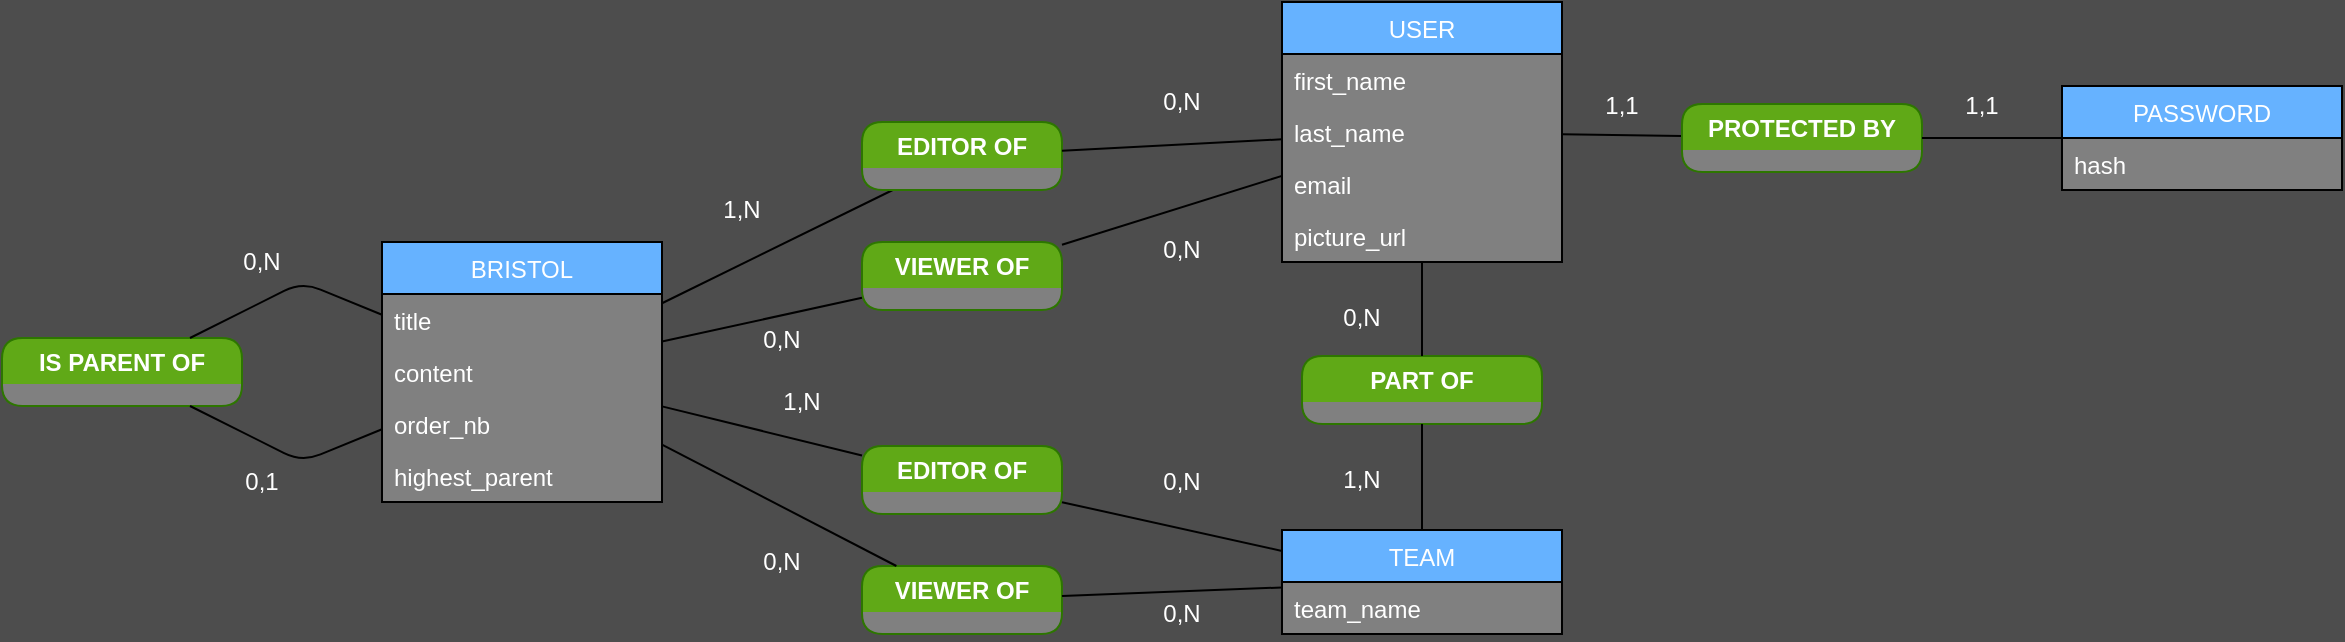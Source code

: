 <mxfile>
    <diagram id="UhXqhaLdDnmHX48v7SjW" name="Page-1">
        <mxGraphModel dx="1670" dy="716" grid="1" gridSize="10" guides="1" tooltips="1" connect="1" arrows="1" fold="1" page="1" pageScale="1" pageWidth="3300" pageHeight="4681" background="#4D4D4D" math="0" shadow="0">
            <root>
                <mxCell id="0"/>
                <mxCell id="1" parent="0"/>
                <mxCell id="2" value="BRISTOL" style="swimlane;fontStyle=0;childLayout=stackLayout;horizontal=1;startSize=26;horizontalStack=0;resizeParent=1;resizeParentMax=0;resizeLast=0;collapsible=1;marginBottom=0;fillColor=#66B2FF;swimlaneFillColor=#808080;fontColor=#FFFFFF;" parent="1" vertex="1">
                    <mxGeometry x="320" y="220" width="140" height="130" as="geometry"/>
                </mxCell>
                <mxCell id="3" value="title" style="text;strokeColor=none;fillColor=none;align=left;verticalAlign=top;spacingLeft=4;spacingRight=4;overflow=hidden;rotatable=0;points=[[0,0.5],[1,0.5]];portConstraint=eastwest;fontColor=#FFFFFF;" parent="2" vertex="1">
                    <mxGeometry y="26" width="140" height="26" as="geometry"/>
                </mxCell>
                <mxCell id="4" value="content" style="text;strokeColor=none;fillColor=none;align=left;verticalAlign=top;spacingLeft=4;spacingRight=4;overflow=hidden;rotatable=0;points=[[0,0.5],[1,0.5]];portConstraint=eastwest;fontColor=#FFFFFF;" parent="2" vertex="1">
                    <mxGeometry y="52" width="140" height="26" as="geometry"/>
                </mxCell>
                <mxCell id="45" value="order_nb" style="text;strokeColor=none;fillColor=none;align=left;verticalAlign=top;spacingLeft=4;spacingRight=4;overflow=hidden;rotatable=0;points=[[0,0.5],[1,0.5]];portConstraint=eastwest;fontColor=#FFFFFF;" parent="2" vertex="1">
                    <mxGeometry y="78" width="140" height="26" as="geometry"/>
                </mxCell>
                <mxCell id="88" value="highest_parent" style="text;strokeColor=none;fillColor=none;align=left;verticalAlign=top;spacingLeft=4;spacingRight=4;overflow=hidden;rotatable=0;points=[[0,0.5],[1,0.5]];portConstraint=eastwest;fontColor=#FFFFFF;" vertex="1" parent="2">
                    <mxGeometry y="104" width="140" height="26" as="geometry"/>
                </mxCell>
                <mxCell id="6" value="PASSWORD" style="swimlane;fontStyle=0;childLayout=stackLayout;horizontal=1;startSize=26;horizontalStack=0;resizeParent=1;resizeParentMax=0;resizeLast=0;collapsible=1;marginBottom=0;fillColor=#66B2FF;swimlaneFillColor=#808080;fontColor=#FFFFFF;" parent="1" vertex="1">
                    <mxGeometry x="1160" y="142" width="140" height="52" as="geometry"/>
                </mxCell>
                <mxCell id="7" value="hash" style="text;strokeColor=none;fillColor=none;align=left;verticalAlign=top;spacingLeft=4;spacingRight=4;overflow=hidden;rotatable=0;points=[[0,0.5],[1,0.5]];portConstraint=eastwest;fontColor=#FFFFFF;" parent="6" vertex="1">
                    <mxGeometry y="26" width="140" height="26" as="geometry"/>
                </mxCell>
                <mxCell id="10" value="USER" style="swimlane;fontStyle=0;childLayout=stackLayout;horizontal=1;startSize=26;horizontalStack=0;resizeParent=1;resizeParentMax=0;resizeLast=0;collapsible=1;marginBottom=0;fillColor=#66B2FF;swimlaneFillColor=#808080;fontColor=#FFFFFF;" parent="1" vertex="1">
                    <mxGeometry x="770" y="100" width="140" height="130" as="geometry"/>
                </mxCell>
                <mxCell id="11" value="first_name" style="text;strokeColor=none;fillColor=none;align=left;verticalAlign=top;spacingLeft=4;spacingRight=4;overflow=hidden;rotatable=0;points=[[0,0.5],[1,0.5]];portConstraint=eastwest;fontColor=#FFFFFF;" parent="10" vertex="1">
                    <mxGeometry y="26" width="140" height="26" as="geometry"/>
                </mxCell>
                <mxCell id="12" value="last_name" style="text;strokeColor=none;fillColor=none;align=left;verticalAlign=top;spacingLeft=4;spacingRight=4;overflow=hidden;rotatable=0;points=[[0,0.5],[1,0.5]];portConstraint=eastwest;fontColor=#FFFFFF;" parent="10" vertex="1">
                    <mxGeometry y="52" width="140" height="26" as="geometry"/>
                </mxCell>
                <mxCell id="13" value="email" style="text;strokeColor=none;fillColor=none;align=left;verticalAlign=top;spacingLeft=4;spacingRight=4;overflow=hidden;rotatable=0;points=[[0,0.5],[1,0.5]];portConstraint=eastwest;fontColor=#FFFFFF;" parent="10" vertex="1">
                    <mxGeometry y="78" width="140" height="26" as="geometry"/>
                </mxCell>
                <mxCell id="86" value="picture_url" style="text;strokeColor=none;fillColor=none;align=left;verticalAlign=top;spacingLeft=4;spacingRight=4;overflow=hidden;rotatable=0;points=[[0,0.5],[1,0.5]];portConstraint=eastwest;fontColor=#FFFFFF;" parent="10" vertex="1">
                    <mxGeometry y="104" width="140" height="26" as="geometry"/>
                </mxCell>
                <mxCell id="14" value="" style="endArrow=none;html=1;fontColor=#FFFFFF;" parent="1" source="33" target="10" edge="1">
                    <mxGeometry width="50" height="50" relative="1" as="geometry">
                        <mxPoint x="810" y="400" as="sourcePoint"/>
                        <mxPoint x="860" y="350" as="targetPoint"/>
                    </mxGeometry>
                </mxCell>
                <mxCell id="15" value="" style="endArrow=none;html=1;fontColor=#FFFFFF;" parent="1" source="25" target="2" edge="1">
                    <mxGeometry width="50" height="50" relative="1" as="geometry">
                        <mxPoint x="620" y="437" as="sourcePoint"/>
                        <mxPoint x="620" y="335" as="targetPoint"/>
                    </mxGeometry>
                </mxCell>
                <mxCell id="25" value="EDITOR OF" style="swimlane;fillColor=#60a917;strokeColor=#2D7600;rounded=1;swimlaneLine=0;swimlaneFillColor=#808080;fontColor=#FFFFFF;" parent="1" vertex="1">
                    <mxGeometry x="560" y="160" width="100" height="34" as="geometry"/>
                </mxCell>
                <mxCell id="26" value="" style="endArrow=none;html=1;fontColor=#FFFFFF;" parent="1" source="10" target="25" edge="1">
                    <mxGeometry width="50" height="50" relative="1" as="geometry">
                        <mxPoint x="530" y="281.364" as="sourcePoint"/>
                        <mxPoint x="460.0" y="281.682" as="targetPoint"/>
                    </mxGeometry>
                </mxCell>
                <mxCell id="33" value="PROTECTED BY" style="swimlane;fillColor=#60a917;strokeColor=#2D7600;rounded=1;swimlaneLine=0;swimlaneFillColor=#808080;fontColor=#FFFFFF;" parent="1" vertex="1">
                    <mxGeometry x="970" y="151" width="120" height="34" as="geometry"/>
                </mxCell>
                <mxCell id="34" value="" style="endArrow=none;html=1;fontColor=#FFFFFF;" parent="1" source="33" target="6" edge="1">
                    <mxGeometry width="50" height="50" relative="1" as="geometry">
                        <mxPoint x="850.0" y="286.0" as="sourcePoint"/>
                        <mxPoint x="850.0" y="240" as="targetPoint"/>
                    </mxGeometry>
                </mxCell>
                <mxCell id="46" value="0,N" style="text;html=1;strokeColor=none;fillColor=none;align=center;verticalAlign=middle;whiteSpace=wrap;rounded=0;fontColor=#FFFFFF;" parent="1" vertex="1">
                    <mxGeometry x="700" y="140" width="40" height="20" as="geometry"/>
                </mxCell>
                <mxCell id="47" value="1,N" style="text;html=1;strokeColor=none;fillColor=none;align=center;verticalAlign=middle;whiteSpace=wrap;rounded=0;fontColor=#FFFFFF;" parent="1" vertex="1">
                    <mxGeometry x="480" y="194" width="40" height="20" as="geometry"/>
                </mxCell>
                <mxCell id="58" value="1,1" style="text;html=1;strokeColor=none;fillColor=none;align=center;verticalAlign=middle;whiteSpace=wrap;rounded=0;fontColor=#FFFFFF;" parent="1" vertex="1">
                    <mxGeometry x="920" y="142" width="40" height="20" as="geometry"/>
                </mxCell>
                <mxCell id="59" value="1,1" style="text;html=1;strokeColor=none;fillColor=none;align=center;verticalAlign=middle;whiteSpace=wrap;rounded=0;fontColor=#FFFFFF;" parent="1" vertex="1">
                    <mxGeometry x="1100" y="142" width="40" height="20" as="geometry"/>
                </mxCell>
                <mxCell id="79" value="VIEWER OF" style="swimlane;fillColor=#60a917;strokeColor=#2D7600;rounded=1;swimlaneLine=0;swimlaneFillColor=#808080;fontColor=#FFFFFF;startSize=23;" parent="1" vertex="1">
                    <mxGeometry x="560" y="220" width="100" height="34" as="geometry"/>
                </mxCell>
                <mxCell id="80" value="" style="endArrow=none;html=1;fontColor=#FFFFFF;" parent="1" source="79" target="2" edge="1">
                    <mxGeometry width="50" height="50" relative="1" as="geometry">
                        <mxPoint x="560" y="262.952" as="sourcePoint"/>
                        <mxPoint x="470.0" y="273.667" as="targetPoint"/>
                    </mxGeometry>
                </mxCell>
                <mxCell id="81" value="" style="endArrow=none;html=1;fontColor=#FFFFFF;" parent="1" source="10" target="79" edge="1">
                    <mxGeometry width="50" height="50" relative="1" as="geometry">
                        <mxPoint x="560" y="308.667" as="sourcePoint"/>
                        <mxPoint x="470.0" y="293.667" as="targetPoint"/>
                    </mxGeometry>
                </mxCell>
                <mxCell id="82" value="0,N" style="text;html=1;strokeColor=none;fillColor=none;align=center;verticalAlign=middle;whiteSpace=wrap;rounded=0;fontColor=#FFFFFF;" parent="1" vertex="1">
                    <mxGeometry x="700" y="214" width="40" height="20" as="geometry"/>
                </mxCell>
                <mxCell id="83" value="0,N" style="text;html=1;strokeColor=none;fillColor=none;align=center;verticalAlign=middle;whiteSpace=wrap;rounded=0;fontColor=#FFFFFF;" parent="1" vertex="1">
                    <mxGeometry x="500" y="259" width="40" height="20" as="geometry"/>
                </mxCell>
                <mxCell id="90" value="IS PARENT OF" style="swimlane;fillColor=#60a917;strokeColor=#2D7600;rounded=1;swimlaneLine=0;swimlaneFillColor=#808080;fontColor=#FFFFFF;startSize=23;" vertex="1" parent="1">
                    <mxGeometry x="130" y="268" width="120" height="34" as="geometry"/>
                </mxCell>
                <mxCell id="91" value="" style="endArrow=none;html=1;fontColor=#FFFFFF;" edge="1" parent="1" source="2" target="90">
                    <mxGeometry width="50" height="50" relative="1" as="geometry">
                        <mxPoint x="580" y="265.261" as="sourcePoint"/>
                        <mxPoint x="470" y="283.435" as="targetPoint"/>
                        <Array as="points">
                            <mxPoint x="280" y="240"/>
                        </Array>
                    </mxGeometry>
                </mxCell>
                <mxCell id="92" value="" style="endArrow=none;html=1;fontColor=#FFFFFF;" edge="1" parent="1" source="2" target="90">
                    <mxGeometry width="50" height="50" relative="1" as="geometry">
                        <mxPoint x="330" y="260" as="sourcePoint"/>
                        <mxPoint x="227.818" y="278" as="targetPoint"/>
                        <Array as="points">
                            <mxPoint x="280" y="330"/>
                        </Array>
                    </mxGeometry>
                </mxCell>
                <mxCell id="93" value="0,1" style="text;html=1;strokeColor=none;fillColor=none;align=center;verticalAlign=middle;whiteSpace=wrap;rounded=0;fontColor=#FFFFFF;" vertex="1" parent="1">
                    <mxGeometry x="240" y="330" width="40" height="20" as="geometry"/>
                </mxCell>
                <mxCell id="94" value="0,N" style="text;html=1;strokeColor=none;fillColor=none;align=center;verticalAlign=middle;whiteSpace=wrap;rounded=0;fontColor=#FFFFFF;" vertex="1" parent="1">
                    <mxGeometry x="240" y="220" width="40" height="20" as="geometry"/>
                </mxCell>
                <mxCell id="95" value="TEAM" style="swimlane;fontStyle=0;childLayout=stackLayout;horizontal=1;startSize=26;horizontalStack=0;resizeParent=1;resizeParentMax=0;resizeLast=0;collapsible=1;marginBottom=0;fillColor=#66B2FF;swimlaneFillColor=#808080;fontColor=#FFFFFF;" vertex="1" parent="1">
                    <mxGeometry x="770" y="364" width="140" height="52" as="geometry"/>
                </mxCell>
                <mxCell id="96" value="team_name" style="text;strokeColor=none;fillColor=none;align=left;verticalAlign=top;spacingLeft=4;spacingRight=4;overflow=hidden;rotatable=0;points=[[0,0.5],[1,0.5]];portConstraint=eastwest;fontColor=#FFFFFF;" vertex="1" parent="95">
                    <mxGeometry y="26" width="140" height="26" as="geometry"/>
                </mxCell>
                <mxCell id="100" value="EDITOR OF" style="swimlane;fillColor=#60a917;strokeColor=#2D7600;rounded=1;swimlaneLine=0;swimlaneFillColor=#808080;fontColor=#FFFFFF;" vertex="1" parent="1">
                    <mxGeometry x="560" y="322" width="100" height="34" as="geometry"/>
                </mxCell>
                <mxCell id="101" value="VIEWER OF" style="swimlane;fillColor=#60a917;strokeColor=#2D7600;rounded=1;swimlaneLine=0;swimlaneFillColor=#808080;fontColor=#FFFFFF;startSize=23;" vertex="1" parent="1">
                    <mxGeometry x="560" y="382" width="100" height="34" as="geometry"/>
                </mxCell>
                <mxCell id="102" value="0,N" style="text;html=1;strokeColor=none;fillColor=none;align=center;verticalAlign=middle;whiteSpace=wrap;rounded=0;fontColor=#FFFFFF;" vertex="1" parent="1">
                    <mxGeometry x="700" y="396" width="40" height="20" as="geometry"/>
                </mxCell>
                <mxCell id="103" value="0,N" style="text;html=1;strokeColor=none;fillColor=none;align=center;verticalAlign=middle;whiteSpace=wrap;rounded=0;fontColor=#FFFFFF;" vertex="1" parent="1">
                    <mxGeometry x="700" y="330" width="40" height="20" as="geometry"/>
                </mxCell>
                <mxCell id="104" value="1,N" style="text;html=1;strokeColor=none;fillColor=none;align=center;verticalAlign=middle;whiteSpace=wrap;rounded=0;fontColor=#FFFFFF;" vertex="1" parent="1">
                    <mxGeometry x="510" y="290" width="40" height="20" as="geometry"/>
                </mxCell>
                <mxCell id="105" value="0,N" style="text;html=1;strokeColor=none;fillColor=none;align=center;verticalAlign=middle;whiteSpace=wrap;rounded=0;fontColor=#FFFFFF;" vertex="1" parent="1">
                    <mxGeometry x="500" y="370" width="40" height="20" as="geometry"/>
                </mxCell>
                <mxCell id="106" value="" style="endArrow=none;html=1;fontColor=#FFFFFF;" edge="1" parent="1" source="95" target="100">
                    <mxGeometry width="50" height="50" relative="1" as="geometry">
                        <mxPoint x="780" y="196.913" as="sourcePoint"/>
                        <mxPoint x="674.306" y="230" as="targetPoint"/>
                    </mxGeometry>
                </mxCell>
                <mxCell id="107" value="" style="endArrow=none;html=1;fontColor=#FFFFFF;" edge="1" parent="1" source="100" target="2">
                    <mxGeometry width="50" height="50" relative="1" as="geometry">
                        <mxPoint x="780" y="383.783" as="sourcePoint"/>
                        <mxPoint x="670" y="359.87" as="targetPoint"/>
                    </mxGeometry>
                </mxCell>
                <mxCell id="108" value="" style="endArrow=none;html=1;fontColor=#FFFFFF;" edge="1" parent="1" source="95" target="101">
                    <mxGeometry width="50" height="50" relative="1" as="geometry">
                        <mxPoint x="780" y="383.783" as="sourcePoint"/>
                        <mxPoint x="670" y="359.87" as="targetPoint"/>
                    </mxGeometry>
                </mxCell>
                <mxCell id="109" value="" style="endArrow=none;html=1;fontColor=#FFFFFF;" edge="1" parent="1" source="101" target="2">
                    <mxGeometry width="50" height="50" relative="1" as="geometry">
                        <mxPoint x="780" y="402.043" as="sourcePoint"/>
                        <mxPoint x="680" y="406.391" as="targetPoint"/>
                    </mxGeometry>
                </mxCell>
                <mxCell id="110" value="PART OF" style="swimlane;fillColor=#60a917;strokeColor=#2D7600;rounded=1;swimlaneLine=0;swimlaneFillColor=#808080;fontColor=#FFFFFF;" vertex="1" parent="1">
                    <mxGeometry x="780" y="277" width="120" height="34" as="geometry"/>
                </mxCell>
                <mxCell id="111" value="" style="endArrow=none;html=1;fontColor=#FFFFFF;" edge="1" parent="1" source="110" target="10">
                    <mxGeometry width="50" height="50" relative="1" as="geometry">
                        <mxPoint x="1021.667" y="278.0" as="sourcePoint"/>
                        <mxPoint x="920" y="217" as="targetPoint"/>
                    </mxGeometry>
                </mxCell>
                <mxCell id="112" value="" style="endArrow=none;html=1;fontColor=#FFFFFF;" edge="1" parent="1" source="110" target="95">
                    <mxGeometry width="50" height="50" relative="1" as="geometry">
                        <mxPoint x="850.0" y="287" as="sourcePoint"/>
                        <mxPoint x="850.0" y="240" as="targetPoint"/>
                    </mxGeometry>
                </mxCell>
                <mxCell id="113" value="0,N" style="text;html=1;strokeColor=none;fillColor=none;align=center;verticalAlign=middle;whiteSpace=wrap;rounded=0;fontColor=#FFFFFF;" vertex="1" parent="1">
                    <mxGeometry x="790" y="248" width="40" height="20" as="geometry"/>
                </mxCell>
                <mxCell id="114" value="1,N" style="text;html=1;strokeColor=none;fillColor=none;align=center;verticalAlign=middle;whiteSpace=wrap;rounded=0;fontColor=#FFFFFF;" vertex="1" parent="1">
                    <mxGeometry x="790" y="329" width="40" height="20" as="geometry"/>
                </mxCell>
            </root>
        </mxGraphModel>
    </diagram>
</mxfile>